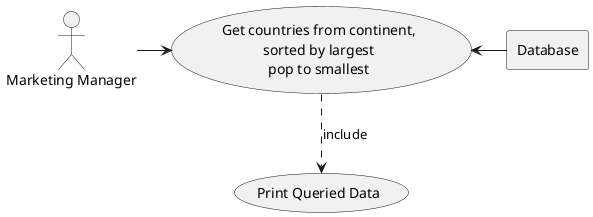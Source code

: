 @startuml
'https://plantuml.com/use-case-diagram

    'This represents use-case 1'
    actor Marketing as "Marketing Manager"
    rectangle Database
    usecase UCa as "Print Queried Data"
    usecase UC1 as "Get countries from continent,
                    sorted by largest
                    pop to smallest"
    top to bottom direction
    Marketing -> UC1
    UC1 ..> UCa : include
    UC1 <- Database


    'This represents use-case 2'
    newpage
    actor Logistics as "Global Logistics Manager"
    rectangle Database
    usecase UCa as "Print Queried Data"
    usecase UC2 as "Produce a report of all
                    countries in the world"
     top to bottom direction
     Logistics -> UC2
     UC2 ..> UCa : include
     UC2 <- Database


    'This represents use-case 3'
    newpage
    actor Finance as    "Regional Finance Manager"
    rectangle Database
    usecase UCa as "Print Queried Data"
    usecase UC3 as "Produce a report of all
                    countries in a region"
    top to bottom direction
    Finance -> UC3
    UC3 ..> UCa :include
    UC3 <- Database


    'This represents use-case 4'
    newpage
    actor Finance as "Global Finance Manager"
    rectangle Database
    usecase UCa as "Print Queried Data"
    usecase UC4 as "Produce report of the top N
                    populated countries in the world"
    top to bottom direction
    Finance -> UC4
    UC4 ..> UCa : include
    UC4 <- Database


    'This represents use-case 5'
    newpage
    actor Finance as "Continental Finance Manager"
    rectangle Database
    usecase UCa as "Print Queried Data"
    usecase UC5 as "Produce a report of the top N
                 populated countries in a continent"
    top to bottom direction
    Finance -> UC5
    UC5 ..> UCa : include
    UC5 <- Database

    'This represents use-case 6'
        newpage
        actor Logistics as "Regional Logistics Manager"
        rectangle Database
        usecase UCa as "Print Queried Data"
        usecase UC6 as "Produce a report of the top N
                     populated countries in a region"
        top to bottom direction
        Logistics -> UC6
        UC6 ..> UCa : include
        UC6 <- Database


    'This represents use-case 7'
            newpage
            actor Logistics as "District Level Logistics Manager"
            rectangle Database
            usecase UCa as "Print Queried Data"
            usecase UC7 as "Produce a report of all the
                            cities in a district"
            top to bottom direction
            Logistics -> UC7
            UC7 ..> UCa : include
            UC7 <- Database


    'This represents use-case 8'
            newpage
            actor Logistics as "Global Level Logistics Manager"
            rectangle Database
            usecase UCa as "Print Queried Data"
            usecase UC8 as "Produce a report of all the
                            cities in the world"
            top to bottom direction
            Logistics -> UC8
            UC8 ..> UCa : include
            UC8 <- Database



     'This represents use-case 9'
             newpage
             actor Logistics as "Continental Logistics Manager"
             rectangle Database
             usecase UCa as "Print Queried Data"
             usecase UC9 as "Produce a report of all cities in
                             a specified continent from
                             largest to smallest"
             top to bottom direction
             Logistics -> UC9
             UC9 ..> UCa : include
             UC9<- Database


@enduml